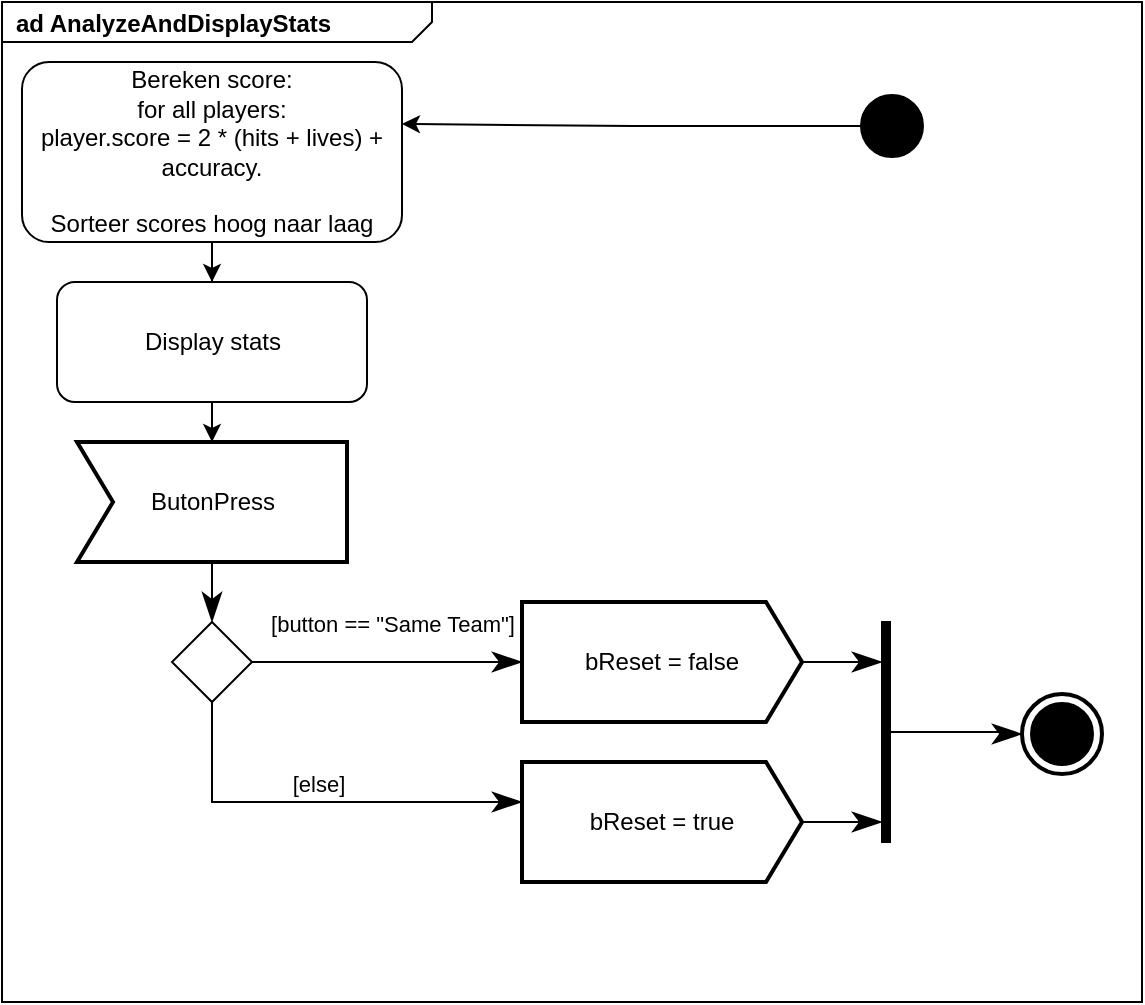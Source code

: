 <mxfile version="21.6.8" type="device">
  <diagram name="Page-1" id="ngQG_mrEInWRZJTQwA4t">
    <mxGraphModel dx="1235" dy="731" grid="1" gridSize="10" guides="1" tooltips="1" connect="1" arrows="1" fold="1" page="1" pageScale="1" pageWidth="850" pageHeight="1100" math="0" shadow="0">
      <root>
        <mxCell id="0" />
        <mxCell id="1" parent="0" />
        <mxCell id="edyUVOCJrD8nIM0pdVtm-1" value="ad AnalyzeAndDisplayStats&amp;nbsp;" style="html=1;shape=mxgraph.sysml.package;labelX=215.6;align=left;spacingLeft=5;verticalAlign=top;spacingTop=-3;fontStyle=1;strokeWidth=1;recursiveResize=0;" vertex="1" parent="1">
          <mxGeometry x="210" y="340" width="570" height="500" as="geometry" />
        </mxCell>
        <mxCell id="edyUVOCJrD8nIM0pdVtm-7" style="edgeStyle=orthogonalEdgeStyle;rounded=0;orthogonalLoop=1;jettySize=auto;html=1;exitX=0.5;exitY=1;exitDx=0;exitDy=0;" edge="1" parent="1" source="edyUVOCJrD8nIM0pdVtm-3" target="edyUVOCJrD8nIM0pdVtm-6">
          <mxGeometry relative="1" as="geometry" />
        </mxCell>
        <mxCell id="edyUVOCJrD8nIM0pdVtm-3" value="Bereken score:&lt;br&gt;for all players:&lt;br&gt;player.score = 2 * (hits + lives) + accuracy.&lt;br&gt;&lt;br&gt;Sorteer scores hoog naar laag" style="shape=rect;html=1;rounded=1;whiteSpace=wrap;align=center;" vertex="1" parent="1">
          <mxGeometry x="220" y="370" width="190" height="90" as="geometry" />
        </mxCell>
        <mxCell id="edyUVOCJrD8nIM0pdVtm-5" style="edgeStyle=orthogonalEdgeStyle;rounded=0;orthogonalLoop=1;jettySize=auto;html=1;" edge="1" parent="1" source="edyUVOCJrD8nIM0pdVtm-4">
          <mxGeometry relative="1" as="geometry">
            <mxPoint x="630.303" y="411.0" as="sourcePoint" />
            <mxPoint x="410" y="401" as="targetPoint" />
            <Array as="points" />
          </mxGeometry>
        </mxCell>
        <mxCell id="edyUVOCJrD8nIM0pdVtm-4" value="" style="shape=ellipse;html=1;fillColor=strokeColor;strokeWidth=2;verticalLabelPosition=bottom;verticalAlignment=top;perimeter=ellipsePerimeter;" vertex="1" parent="1">
          <mxGeometry x="640" y="387" width="30" height="30" as="geometry" />
        </mxCell>
        <mxCell id="edyUVOCJrD8nIM0pdVtm-9" style="edgeStyle=orthogonalEdgeStyle;rounded=0;orthogonalLoop=1;jettySize=auto;html=1;exitX=0.5;exitY=1;exitDx=0;exitDy=0;" edge="1" parent="1" source="edyUVOCJrD8nIM0pdVtm-6" target="edyUVOCJrD8nIM0pdVtm-8">
          <mxGeometry relative="1" as="geometry" />
        </mxCell>
        <mxCell id="edyUVOCJrD8nIM0pdVtm-6" value="Display stats" style="shape=rect;html=1;rounded=1;whiteSpace=wrap;align=center;" vertex="1" parent="1">
          <mxGeometry x="237.5" y="480" width="155" height="60" as="geometry" />
        </mxCell>
        <mxCell id="edyUVOCJrD8nIM0pdVtm-8" value="ButonPress" style="html=1;shape=mxgraph.sysml.accEvent;strokeWidth=2;whiteSpace=wrap;align=center;" vertex="1" parent="1">
          <mxGeometry x="247.5" y="560" width="135" height="60" as="geometry" />
        </mxCell>
        <mxCell id="edyUVOCJrD8nIM0pdVtm-11" value="" style="shape=rhombus;html=1;verticalLabelPosition=bottom;verticalAlignment=top;" vertex="1" parent="1">
          <mxGeometry x="295" y="650" width="40" height="40" as="geometry" />
        </mxCell>
        <mxCell id="edyUVOCJrD8nIM0pdVtm-12" value="" style="edgeStyle=elbowEdgeStyle;html=1;elbow=horizontal;align=right;verticalAlign=bottom;endArrow=none;rounded=0;labelBackgroundColor=none;startArrow=classicThin;startSize=12;startFill=1;" edge="1" source="edyUVOCJrD8nIM0pdVtm-11" parent="1" target="edyUVOCJrD8nIM0pdVtm-8">
          <mxGeometry relative="1" as="geometry">
            <mxPoint x="315" y="660" as="targetPoint" />
          </mxGeometry>
        </mxCell>
        <mxCell id="edyUVOCJrD8nIM0pdVtm-13" value="[button == &quot;Same Team&quot;]" style="edgeStyle=elbowEdgeStyle;html=1;elbow=horizontal;verticalAlign=bottom;endArrow=classicThin;rounded=0;labelBackgroundColor=none;endSize=12;endFill=1;" edge="1" source="edyUVOCJrD8nIM0pdVtm-11" parent="1" target="edyUVOCJrD8nIM0pdVtm-16">
          <mxGeometry x="0.03" y="10" relative="1" as="geometry">
            <mxPoint x="500" y="720" as="targetPoint" />
            <mxPoint as="offset" />
          </mxGeometry>
        </mxCell>
        <mxCell id="edyUVOCJrD8nIM0pdVtm-14" value="[else]" style="edgeStyle=elbowEdgeStyle;html=1;elbow=vertical;verticalAlign=bottom;endArrow=classicThin;rounded=0;labelBackgroundColor=none;endSize=12;endFill=1;" edge="1" source="edyUVOCJrD8nIM0pdVtm-11" parent="1" target="edyUVOCJrD8nIM0pdVtm-17">
          <mxGeometry relative="1" as="geometry">
            <mxPoint x="215" y="720" as="targetPoint" />
            <Array as="points">
              <mxPoint x="400" y="740" />
            </Array>
          </mxGeometry>
        </mxCell>
        <mxCell id="edyUVOCJrD8nIM0pdVtm-16" value="bReset = false" style="html=1;shape=mxgraph.sysml.sendSigAct;strokeWidth=2;whiteSpace=wrap;align=center;" vertex="1" parent="1">
          <mxGeometry x="470" y="640" width="140" height="60" as="geometry" />
        </mxCell>
        <mxCell id="edyUVOCJrD8nIM0pdVtm-17" value="bReset = true" style="html=1;shape=mxgraph.sysml.sendSigAct;strokeWidth=2;whiteSpace=wrap;align=center;" vertex="1" parent="1">
          <mxGeometry x="470" y="720" width="140" height="60" as="geometry" />
        </mxCell>
        <mxCell id="edyUVOCJrD8nIM0pdVtm-25" value="" style="shape=rect;html=1;fillColor=strokeColor;verticalLabelPosition=bottom;labelBackgroundColor=#ffffff;verticalAlign=top;" vertex="1" parent="1">
          <mxGeometry x="650" y="650" width="4" height="110" as="geometry" />
        </mxCell>
        <mxCell id="edyUVOCJrD8nIM0pdVtm-26" value="" style="edgeStyle=elbowEdgeStyle;html=1;elbow=horizontal;rounded=0;endArrow=classicThin;strokeWidth=1;endSize=12;exitX=1;exitY=0.5;exitDx=0;exitDy=0;endFill=1;entryX=0;entryY=0.5;entryDx=0;entryDy=0;entryPerimeter=0;" edge="1" source="edyUVOCJrD8nIM0pdVtm-25" parent="1" target="edyUVOCJrD8nIM0pdVtm-31">
          <mxGeometry relative="1" as="geometry">
            <mxPoint x="690" y="705" as="targetPoint" />
            <Array as="points">
              <mxPoint x="710" y="670" />
            </Array>
          </mxGeometry>
        </mxCell>
        <mxCell id="edyUVOCJrD8nIM0pdVtm-27" value="" style="edgeStyle=elbowEdgeStyle;html=1;elbow=vertical;startArrow=classicThin;endArrow=none;rounded=0;strokeWidth=1;startSize=12;entryX=1;entryY=0.5;entryDx=0;entryDy=0;entryPerimeter=0;startFill=1;" edge="1" source="edyUVOCJrD8nIM0pdVtm-25" parent="1" target="edyUVOCJrD8nIM0pdVtm-16">
          <mxGeometry relative="1" as="geometry">
            <mxPoint x="320" y="590" as="targetPoint" />
          </mxGeometry>
        </mxCell>
        <mxCell id="edyUVOCJrD8nIM0pdVtm-30" value="" style="edgeStyle=elbowEdgeStyle;html=1;elbow=vertical;startArrow=classicThin;endArrow=none;rounded=0;strokeWidth=1;startSize=12;entryX=1;entryY=0.5;entryDx=0;entryDy=0;entryPerimeter=0;startFill=1;" edge="1" source="edyUVOCJrD8nIM0pdVtm-25" parent="1" target="edyUVOCJrD8nIM0pdVtm-17">
          <mxGeometry relative="1" as="geometry">
            <mxPoint x="320" y="650" as="targetPoint" />
          </mxGeometry>
        </mxCell>
        <mxCell id="edyUVOCJrD8nIM0pdVtm-31" value="" style="html=1;shape=mxgraph.sysml.actFinal;strokeWidth=2;verticalLabelPosition=bottom;verticalAlignment=top;" vertex="1" parent="1">
          <mxGeometry x="720" y="686" width="40" height="40" as="geometry" />
        </mxCell>
      </root>
    </mxGraphModel>
  </diagram>
</mxfile>
